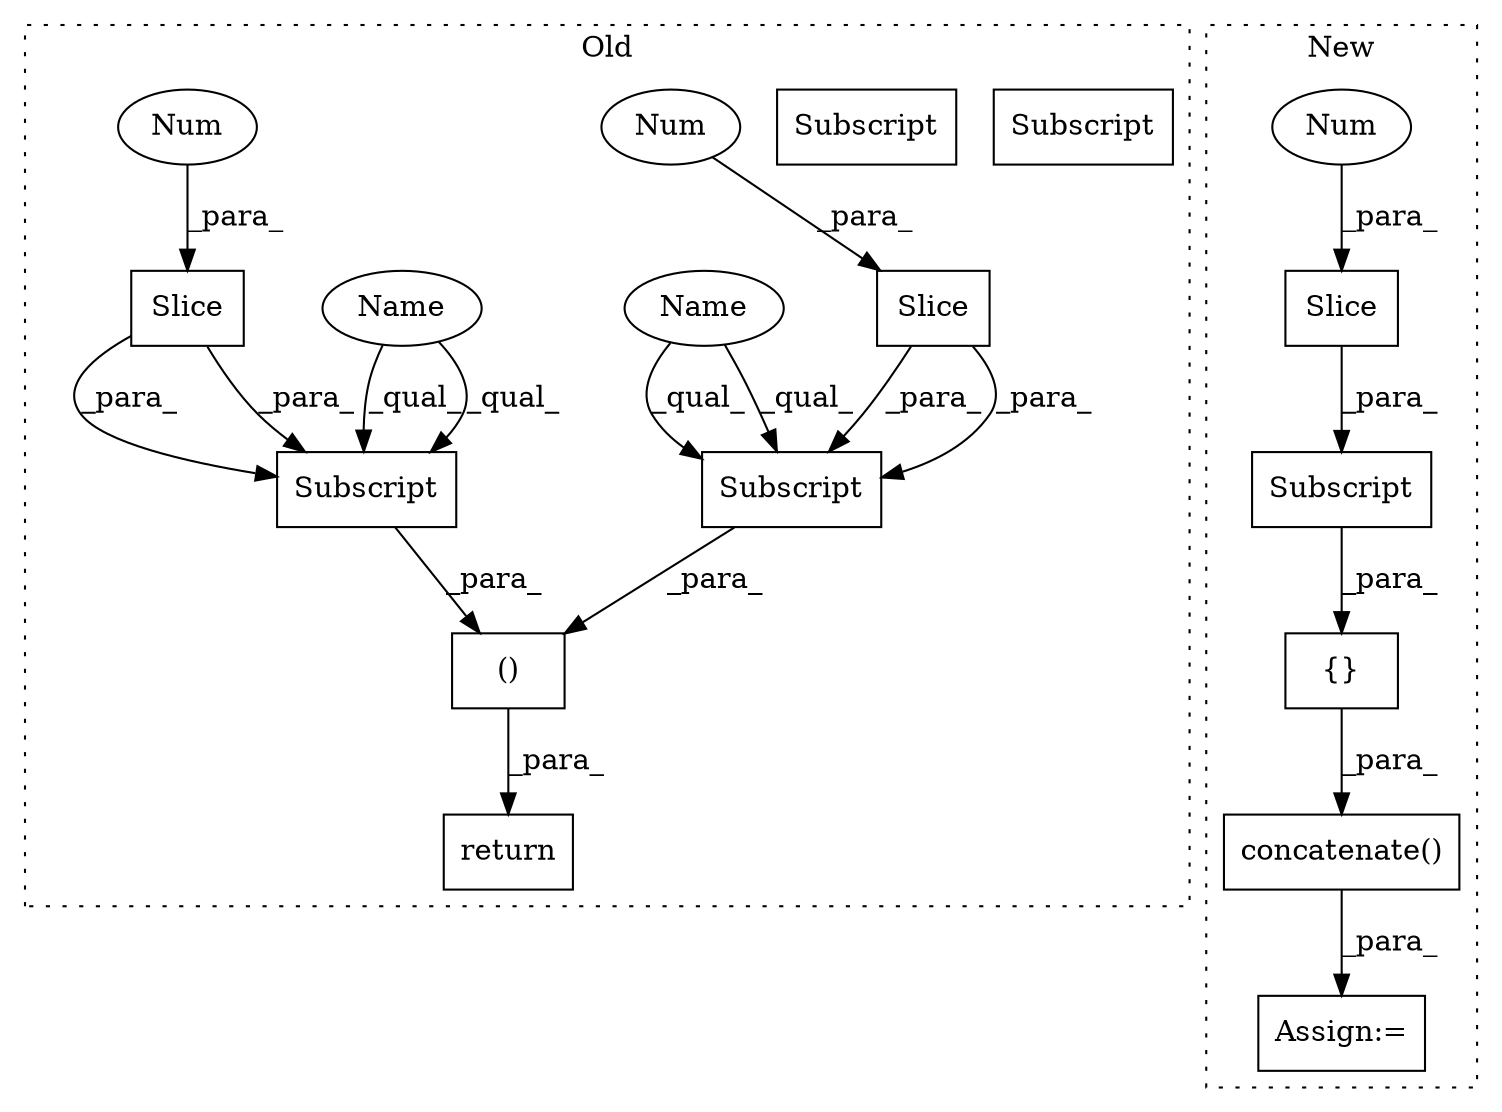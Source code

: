 digraph G {
subgraph cluster0 {
1 [label="Subscript" a="63" s="3336,0" l="8,0" shape="box"];
5 [label="()" a="54" s="3334" l="10" shape="box"];
6 [label="return" a="93" s="3318" l="7" shape="box"];
8 [label="Subscript" a="63" s="3325,0" l="9,0" shape="box"];
9 [label="Slice" a="80" s="3341" l="2" shape="box"];
11 [label="Slice" a="80" s="3330" l="3" shape="box"];
12 [label="Num" a="76" s="3331" l="2" shape="ellipse"];
13 [label="Num" a="76" s="3341" l="1" shape="ellipse"];
15 [label="Name" a="87" s="3325" l="4" shape="ellipse"];
16 [label="Name" a="87" s="3336" l="4" shape="ellipse"];
17 [label="Subscript" a="63" s="3325,0" l="9,0" shape="box"];
18 [label="Subscript" a="63" s="3336,0" l="8,0" shape="box"];
label = "Old";
style="dotted";
}
subgraph cluster1 {
2 [label="concatenate()" a="75" s="3421,3476" l="15,1" shape="box"];
3 [label="Assign:=" a="68" s="3418" l="3" shape="box"];
4 [label="{}" a="59" s="3436,3475" l="1,0" shape="box"];
7 [label="Subscript" a="63" s="3437,0" l="16,0" shape="box"];
10 [label="Slice" a="80" s="3449" l="3" shape="box"];
14 [label="Num" a="76" s="3449" l="2" shape="ellipse"];
label = "New";
style="dotted";
}
2 -> 3 [label="_para_"];
4 -> 2 [label="_para_"];
5 -> 6 [label="_para_"];
7 -> 4 [label="_para_"];
9 -> 18 [label="_para_"];
9 -> 18 [label="_para_"];
10 -> 7 [label="_para_"];
11 -> 17 [label="_para_"];
11 -> 17 [label="_para_"];
12 -> 11 [label="_para_"];
13 -> 9 [label="_para_"];
14 -> 10 [label="_para_"];
15 -> 17 [label="_qual_"];
15 -> 17 [label="_qual_"];
16 -> 18 [label="_qual_"];
16 -> 18 [label="_qual_"];
17 -> 5 [label="_para_"];
18 -> 5 [label="_para_"];
}